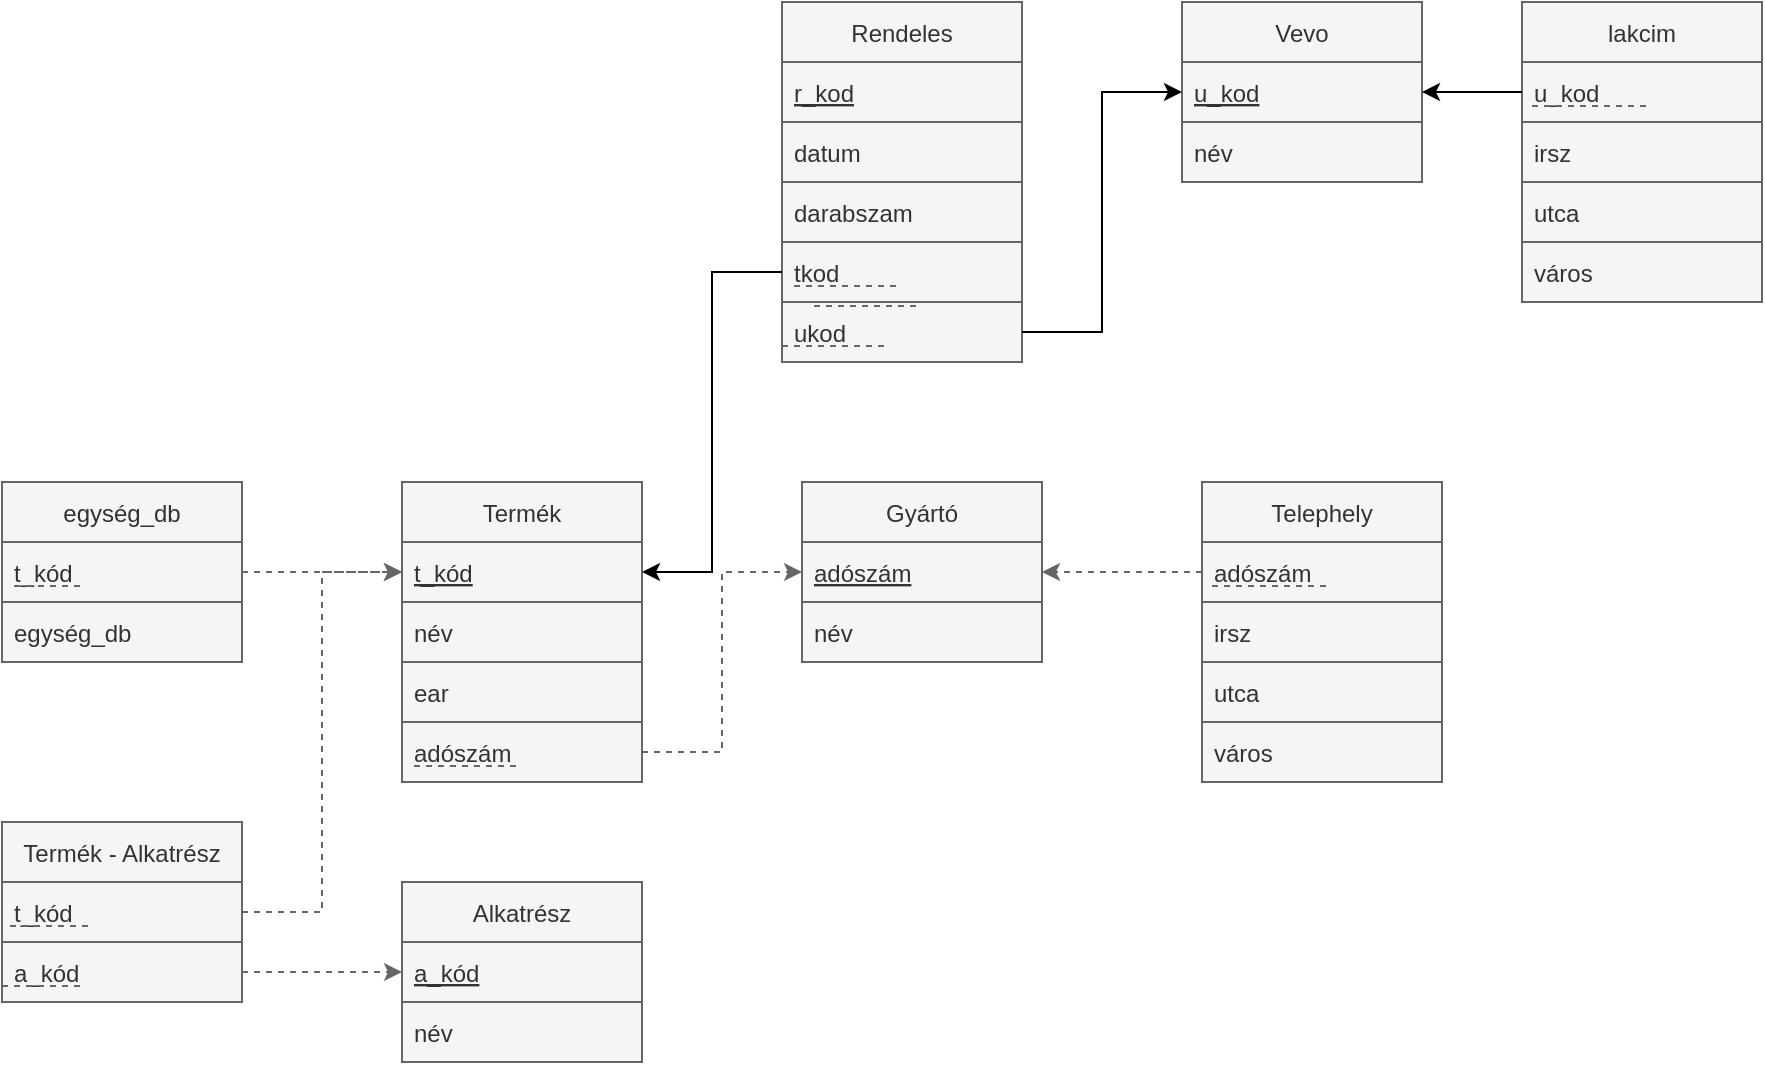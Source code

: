 <mxfile version="20.6.0" type="device"><diagram id="R2lEEEUBdFMjLlhIrx00" name="Page-1"><mxGraphModel dx="1038" dy="1685" grid="1" gridSize="10" guides="1" tooltips="1" connect="1" arrows="1" fold="1" page="1" pageScale="1" pageWidth="850" pageHeight="1100" math="0" shadow="0" extFonts="Permanent Marker^https://fonts.googleapis.com/css?family=Permanent+Marker"><root><mxCell id="0"/><mxCell id="1" parent="0"/><mxCell id="aCzXHq97U-e-ww67SKzb-83" value="Gyártó" style="swimlane;fontStyle=0;childLayout=stackLayout;horizontal=1;startSize=30;horizontalStack=0;resizeParent=1;resizeParentMax=0;resizeLast=0;collapsible=1;marginBottom=0;strokeColor=#666666;html=0;fillColor=#f5f5f5;fontColor=#333333;" parent="1" vertex="1"><mxGeometry x="480" y="40" width="120" height="90" as="geometry"/></mxCell><mxCell id="aCzXHq97U-e-ww67SKzb-84" value="adószám" style="text;strokeColor=#666666;fillColor=#f5f5f5;align=left;verticalAlign=middle;spacingLeft=4;spacingRight=4;overflow=hidden;points=[[0,0.5],[1,0.5]];portConstraint=eastwest;rotatable=0;html=0;fontStyle=4;fontColor=#333333;" parent="aCzXHq97U-e-ww67SKzb-83" vertex="1"><mxGeometry y="30" width="120" height="30" as="geometry"/></mxCell><mxCell id="aCzXHq97U-e-ww67SKzb-85" value="név" style="text;strokeColor=#666666;fillColor=#f5f5f5;align=left;verticalAlign=middle;spacingLeft=4;spacingRight=4;overflow=hidden;points=[[0,0.5],[1,0.5]];portConstraint=eastwest;rotatable=0;html=0;fontColor=#333333;" parent="aCzXHq97U-e-ww67SKzb-83" vertex="1"><mxGeometry y="60" width="120" height="30" as="geometry"/></mxCell><mxCell id="aCzXHq97U-e-ww67SKzb-87" value="Telephely" style="swimlane;fontStyle=0;childLayout=stackLayout;horizontal=1;startSize=30;horizontalStack=0;resizeParent=1;resizeParentMax=0;resizeLast=0;collapsible=1;marginBottom=0;strokeColor=#666666;html=0;fillColor=#f5f5f5;fontColor=#333333;" parent="1" vertex="1"><mxGeometry x="680" y="40" width="120" height="150" as="geometry"/></mxCell><mxCell id="aCzXHq97U-e-ww67SKzb-88" value="adószám" style="text;strokeColor=#666666;fillColor=#f5f5f5;align=left;verticalAlign=middle;spacingLeft=4;spacingRight=4;overflow=hidden;points=[[0,0.5],[1,0.5]];portConstraint=eastwest;rotatable=0;html=0;fontColor=#333333;" parent="aCzXHq97U-e-ww67SKzb-87" vertex="1"><mxGeometry y="30" width="120" height="30" as="geometry"/></mxCell><mxCell id="aCzXHq97U-e-ww67SKzb-91" value="" style="endArrow=none;dashed=1;html=1;rounded=0;fillColor=#f5f5f5;strokeColor=#666666;" parent="aCzXHq97U-e-ww67SKzb-87" edge="1"><mxGeometry width="50" height="50" relative="1" as="geometry"><mxPoint x="5" y="52" as="sourcePoint"/><mxPoint x="65" y="52" as="targetPoint"/></mxGeometry></mxCell><mxCell id="aCzXHq97U-e-ww67SKzb-89" value="irsz" style="text;strokeColor=#666666;fillColor=#f5f5f5;align=left;verticalAlign=middle;spacingLeft=4;spacingRight=4;overflow=hidden;points=[[0,0.5],[1,0.5]];portConstraint=eastwest;rotatable=0;html=0;fontColor=#333333;" parent="aCzXHq97U-e-ww67SKzb-87" vertex="1"><mxGeometry y="60" width="120" height="30" as="geometry"/></mxCell><mxCell id="aCzXHq97U-e-ww67SKzb-90" value="utca" style="text;strokeColor=#666666;fillColor=#f5f5f5;align=left;verticalAlign=middle;spacingLeft=4;spacingRight=4;overflow=hidden;points=[[0,0.5],[1,0.5]];portConstraint=eastwest;rotatable=0;html=0;fontColor=#333333;" parent="aCzXHq97U-e-ww67SKzb-87" vertex="1"><mxGeometry y="90" width="120" height="30" as="geometry"/></mxCell><mxCell id="aCzXHq97U-e-ww67SKzb-92" value="város" style="text;strokeColor=#666666;fillColor=#f5f5f5;align=left;verticalAlign=middle;spacingLeft=4;spacingRight=4;overflow=hidden;points=[[0,0.5],[1,0.5]];portConstraint=eastwest;rotatable=0;html=0;fontColor=#333333;" parent="aCzXHq97U-e-ww67SKzb-87" vertex="1"><mxGeometry y="120" width="120" height="30" as="geometry"/></mxCell><mxCell id="aCzXHq97U-e-ww67SKzb-93" style="edgeStyle=orthogonalEdgeStyle;rounded=0;orthogonalLoop=1;jettySize=auto;html=1;exitX=0;exitY=0.5;exitDx=0;exitDy=0;entryX=1;entryY=0.5;entryDx=0;entryDy=0;dashed=1;endArrow=classic;endFill=1;fillColor=#f5f5f5;strokeColor=#666666;" parent="1" source="aCzXHq97U-e-ww67SKzb-88" target="aCzXHq97U-e-ww67SKzb-84" edge="1"><mxGeometry relative="1" as="geometry"/></mxCell><mxCell id="aCzXHq97U-e-ww67SKzb-94" value="Termék" style="swimlane;fontStyle=0;childLayout=stackLayout;horizontal=1;startSize=30;horizontalStack=0;resizeParent=1;resizeParentMax=0;resizeLast=0;collapsible=1;marginBottom=0;strokeColor=#666666;html=0;fillColor=#f5f5f5;fontColor=#333333;" parent="1" vertex="1"><mxGeometry x="280" y="40" width="120" height="150" as="geometry"/></mxCell><mxCell id="aCzXHq97U-e-ww67SKzb-95" value="t_kód" style="text;strokeColor=#666666;fillColor=#f5f5f5;align=left;verticalAlign=middle;spacingLeft=4;spacingRight=4;overflow=hidden;points=[[0,0.5],[1,0.5]];portConstraint=eastwest;rotatable=0;html=0;fontStyle=4;fontColor=#333333;" parent="aCzXHq97U-e-ww67SKzb-94" vertex="1"><mxGeometry y="30" width="120" height="30" as="geometry"/></mxCell><mxCell id="aCzXHq97U-e-ww67SKzb-96" value="név" style="text;strokeColor=#666666;fillColor=#f5f5f5;align=left;verticalAlign=middle;spacingLeft=4;spacingRight=4;overflow=hidden;points=[[0,0.5],[1,0.5]];portConstraint=eastwest;rotatable=0;html=0;fontColor=#333333;" parent="aCzXHq97U-e-ww67SKzb-94" vertex="1"><mxGeometry y="60" width="120" height="30" as="geometry"/></mxCell><mxCell id="aCzXHq97U-e-ww67SKzb-97" value="ear" style="text;strokeColor=#666666;fillColor=#f5f5f5;align=left;verticalAlign=middle;spacingLeft=4;spacingRight=4;overflow=hidden;points=[[0,0.5],[1,0.5]];portConstraint=eastwest;rotatable=0;html=0;fontColor=#333333;" parent="aCzXHq97U-e-ww67SKzb-94" vertex="1"><mxGeometry y="90" width="120" height="30" as="geometry"/></mxCell><mxCell id="aCzXHq97U-e-ww67SKzb-105" value="adószám" style="text;strokeColor=#666666;fillColor=#f5f5f5;align=left;verticalAlign=middle;spacingLeft=4;spacingRight=4;overflow=hidden;points=[[0,0.5],[1,0.5]];portConstraint=eastwest;rotatable=0;html=0;fontColor=#333333;" parent="aCzXHq97U-e-ww67SKzb-94" vertex="1"><mxGeometry y="120" width="120" height="30" as="geometry"/></mxCell><mxCell id="aCzXHq97U-e-ww67SKzb-106" value="" style="endArrow=none;dashed=1;html=1;rounded=0;fillColor=#f5f5f5;strokeColor=#666666;" parent="aCzXHq97U-e-ww67SKzb-94" edge="1"><mxGeometry width="50" height="50" relative="1" as="geometry"><mxPoint x="6" y="142" as="sourcePoint"/><mxPoint x="60" y="142" as="targetPoint"/></mxGeometry></mxCell><mxCell id="aCzXHq97U-e-ww67SKzb-98" value="egység_db" style="swimlane;fontStyle=0;childLayout=stackLayout;horizontal=1;startSize=30;horizontalStack=0;resizeParent=1;resizeParentMax=0;resizeLast=0;collapsible=1;marginBottom=0;strokeColor=#666666;html=0;fillColor=#f5f5f5;fontColor=#333333;" parent="1" vertex="1"><mxGeometry x="80" y="40" width="120" height="90" as="geometry"/></mxCell><mxCell id="aCzXHq97U-e-ww67SKzb-99" value="t_kód" style="text;strokeColor=#666666;fillColor=#f5f5f5;align=left;verticalAlign=middle;spacingLeft=4;spacingRight=4;overflow=hidden;points=[[0,0.5],[1,0.5]];portConstraint=eastwest;rotatable=0;html=0;fontColor=#333333;" parent="aCzXHq97U-e-ww67SKzb-98" vertex="1"><mxGeometry y="30" width="120" height="30" as="geometry"/></mxCell><mxCell id="aCzXHq97U-e-ww67SKzb-102" value="" style="endArrow=none;dashed=1;html=1;rounded=0;fillColor=#f5f5f5;strokeColor=#666666;" parent="aCzXHq97U-e-ww67SKzb-98" edge="1"><mxGeometry width="50" height="50" relative="1" as="geometry"><mxPoint x="6" y="52" as="sourcePoint"/><mxPoint x="41" y="52" as="targetPoint"/></mxGeometry></mxCell><mxCell id="aCzXHq97U-e-ww67SKzb-100" value="egység_db" style="text;strokeColor=#666666;fillColor=#f5f5f5;align=left;verticalAlign=middle;spacingLeft=4;spacingRight=4;overflow=hidden;points=[[0,0.5],[1,0.5]];portConstraint=eastwest;rotatable=0;html=0;fontColor=#333333;" parent="aCzXHq97U-e-ww67SKzb-98" vertex="1"><mxGeometry y="60" width="120" height="30" as="geometry"/></mxCell><mxCell id="aCzXHq97U-e-ww67SKzb-103" style="edgeStyle=orthogonalEdgeStyle;rounded=0;orthogonalLoop=1;jettySize=auto;html=1;exitX=1;exitY=0.5;exitDx=0;exitDy=0;entryX=0;entryY=0.5;entryDx=0;entryDy=0;dashed=1;endArrow=classic;endFill=1;fillColor=#f5f5f5;strokeColor=#666666;" parent="1" source="aCzXHq97U-e-ww67SKzb-99" target="aCzXHq97U-e-ww67SKzb-95" edge="1"><mxGeometry relative="1" as="geometry"/></mxCell><mxCell id="aCzXHq97U-e-ww67SKzb-107" style="edgeStyle=orthogonalEdgeStyle;rounded=0;orthogonalLoop=1;jettySize=auto;html=1;exitX=1;exitY=0.5;exitDx=0;exitDy=0;entryX=0;entryY=0.5;entryDx=0;entryDy=0;dashed=1;endArrow=classic;endFill=1;fillColor=#f5f5f5;strokeColor=#666666;" parent="1" source="aCzXHq97U-e-ww67SKzb-105" target="aCzXHq97U-e-ww67SKzb-84" edge="1"><mxGeometry relative="1" as="geometry"/></mxCell><mxCell id="aCzXHq97U-e-ww67SKzb-108" value="Alkatrész" style="swimlane;fontStyle=0;childLayout=stackLayout;horizontal=1;startSize=30;horizontalStack=0;resizeParent=1;resizeParentMax=0;resizeLast=0;collapsible=1;marginBottom=0;strokeColor=#666666;html=0;fillColor=#f5f5f5;fontColor=#333333;" parent="1" vertex="1"><mxGeometry x="280" y="240" width="120" height="90" as="geometry"/></mxCell><mxCell id="aCzXHq97U-e-ww67SKzb-109" value="a_kód" style="text;strokeColor=#666666;fillColor=#f5f5f5;align=left;verticalAlign=middle;spacingLeft=4;spacingRight=4;overflow=hidden;points=[[0,0.5],[1,0.5]];portConstraint=eastwest;rotatable=0;html=0;fontStyle=4;fontColor=#333333;" parent="aCzXHq97U-e-ww67SKzb-108" vertex="1"><mxGeometry y="30" width="120" height="30" as="geometry"/></mxCell><mxCell id="aCzXHq97U-e-ww67SKzb-110" value="név" style="text;strokeColor=#666666;fillColor=#f5f5f5;align=left;verticalAlign=middle;spacingLeft=4;spacingRight=4;overflow=hidden;points=[[0,0.5],[1,0.5]];portConstraint=eastwest;rotatable=0;html=0;fontColor=#333333;" parent="aCzXHq97U-e-ww67SKzb-108" vertex="1"><mxGeometry y="60" width="120" height="30" as="geometry"/></mxCell><mxCell id="aCzXHq97U-e-ww67SKzb-112" value="Termék - Alkatrész" style="swimlane;fontStyle=0;childLayout=stackLayout;horizontal=1;startSize=30;horizontalStack=0;resizeParent=1;resizeParentMax=0;resizeLast=0;collapsible=1;marginBottom=0;strokeColor=#666666;html=0;fillColor=#f5f5f5;fontColor=#333333;" parent="1" vertex="1"><mxGeometry x="80" y="210" width="120" height="90" as="geometry"/></mxCell><mxCell id="aCzXHq97U-e-ww67SKzb-113" value="t_kód" style="text;strokeColor=#666666;fillColor=#f5f5f5;align=left;verticalAlign=middle;spacingLeft=4;spacingRight=4;overflow=hidden;points=[[0,0.5],[1,0.5]];portConstraint=eastwest;rotatable=0;html=0;fontColor=#333333;" parent="aCzXHq97U-e-ww67SKzb-112" vertex="1"><mxGeometry y="30" width="120" height="30" as="geometry"/></mxCell><mxCell id="aCzXHq97U-e-ww67SKzb-116" value="" style="endArrow=none;dashed=1;html=1;rounded=0;fillColor=#f5f5f5;strokeColor=#666666;" parent="aCzXHq97U-e-ww67SKzb-112" edge="1"><mxGeometry width="50" height="50" relative="1" as="geometry"><mxPoint x="4" y="52" as="sourcePoint"/><mxPoint x="45" y="52" as="targetPoint"/></mxGeometry></mxCell><mxCell id="aCzXHq97U-e-ww67SKzb-114" value="a_kód" style="text;strokeColor=#666666;fillColor=#f5f5f5;align=left;verticalAlign=middle;spacingLeft=4;spacingRight=4;overflow=hidden;points=[[0,0.5],[1,0.5]];portConstraint=eastwest;rotatable=0;html=0;fontColor=#333333;" parent="aCzXHq97U-e-ww67SKzb-112" vertex="1"><mxGeometry y="60" width="120" height="30" as="geometry"/></mxCell><mxCell id="aCzXHq97U-e-ww67SKzb-117" value="" style="endArrow=none;dashed=1;html=1;rounded=0;fillColor=#f5f5f5;strokeColor=#666666;" parent="aCzXHq97U-e-ww67SKzb-112" edge="1"><mxGeometry width="50" height="50" relative="1" as="geometry"><mxPoint y="82" as="sourcePoint"/><mxPoint x="41" y="82" as="targetPoint"/></mxGeometry></mxCell><mxCell id="aCzXHq97U-e-ww67SKzb-118" style="edgeStyle=orthogonalEdgeStyle;rounded=0;orthogonalLoop=1;jettySize=auto;html=1;exitX=1;exitY=0.5;exitDx=0;exitDy=0;entryX=0;entryY=0.5;entryDx=0;entryDy=0;dashed=1;endArrow=classic;endFill=1;fillColor=#f5f5f5;strokeColor=#666666;" parent="1" source="aCzXHq97U-e-ww67SKzb-113" target="aCzXHq97U-e-ww67SKzb-95" edge="1"><mxGeometry relative="1" as="geometry"/></mxCell><mxCell id="aCzXHq97U-e-ww67SKzb-119" style="edgeStyle=orthogonalEdgeStyle;rounded=0;orthogonalLoop=1;jettySize=auto;html=1;exitX=1;exitY=0.5;exitDx=0;exitDy=0;entryX=0;entryY=0.5;entryDx=0;entryDy=0;dashed=1;endArrow=classic;endFill=1;fillColor=#f5f5f5;strokeColor=#666666;" parent="1" source="aCzXHq97U-e-ww67SKzb-114" target="aCzXHq97U-e-ww67SKzb-109" edge="1"><mxGeometry relative="1" as="geometry"/></mxCell><mxCell id="TOxw5M9SBrcPqUPPA9eL-1" value="Rendeles" style="swimlane;fontStyle=0;childLayout=stackLayout;horizontal=1;startSize=30;horizontalStack=0;resizeParent=1;resizeParentMax=0;resizeLast=0;collapsible=1;marginBottom=0;strokeColor=#666666;html=0;fillColor=#f5f5f5;fontColor=#333333;" vertex="1" parent="1"><mxGeometry x="470" y="-200" width="120" height="180" as="geometry"/></mxCell><mxCell id="TOxw5M9SBrcPqUPPA9eL-2" value="r_kod" style="text;strokeColor=#666666;fillColor=#f5f5f5;align=left;verticalAlign=middle;spacingLeft=4;spacingRight=4;overflow=hidden;points=[[0,0.5],[1,0.5]];portConstraint=eastwest;rotatable=0;html=0;fontStyle=4;fontColor=#333333;" vertex="1" parent="TOxw5M9SBrcPqUPPA9eL-1"><mxGeometry y="30" width="120" height="30" as="geometry"/></mxCell><mxCell id="TOxw5M9SBrcPqUPPA9eL-3" value="datum" style="text;strokeColor=#666666;fillColor=#f5f5f5;align=left;verticalAlign=middle;spacingLeft=4;spacingRight=4;overflow=hidden;points=[[0,0.5],[1,0.5]];portConstraint=eastwest;rotatable=0;html=0;fontColor=#333333;" vertex="1" parent="TOxw5M9SBrcPqUPPA9eL-1"><mxGeometry y="60" width="120" height="30" as="geometry"/></mxCell><mxCell id="TOxw5M9SBrcPqUPPA9eL-4" value="darabszam" style="text;strokeColor=#666666;fillColor=#f5f5f5;align=left;verticalAlign=middle;spacingLeft=4;spacingRight=4;overflow=hidden;points=[[0,0.5],[1,0.5]];portConstraint=eastwest;rotatable=0;html=0;fontColor=#333333;" vertex="1" parent="TOxw5M9SBrcPqUPPA9eL-1"><mxGeometry y="90" width="120" height="30" as="geometry"/></mxCell><mxCell id="TOxw5M9SBrcPqUPPA9eL-5" value="tkod" style="text;strokeColor=#666666;fillColor=#f5f5f5;align=left;verticalAlign=middle;spacingLeft=4;spacingRight=4;overflow=hidden;points=[[0,0.5],[1,0.5]];portConstraint=eastwest;rotatable=0;html=0;fontColor=#333333;" vertex="1" parent="TOxw5M9SBrcPqUPPA9eL-1"><mxGeometry y="120" width="120" height="30" as="geometry"/></mxCell><mxCell id="TOxw5M9SBrcPqUPPA9eL-6" value="" style="endArrow=none;dashed=1;html=1;rounded=0;fillColor=#f5f5f5;strokeColor=#666666;" edge="1" parent="TOxw5M9SBrcPqUPPA9eL-1"><mxGeometry width="50" height="50" relative="1" as="geometry"><mxPoint x="6" y="142" as="sourcePoint"/><mxPoint x="60" y="142" as="targetPoint"/></mxGeometry></mxCell><mxCell id="TOxw5M9SBrcPqUPPA9eL-8" value="ukod" style="text;strokeColor=#666666;fillColor=#f5f5f5;align=left;verticalAlign=middle;spacingLeft=4;spacingRight=4;overflow=hidden;points=[[0,0.5],[1,0.5]];portConstraint=eastwest;rotatable=0;html=0;fontColor=#333333;" vertex="1" parent="TOxw5M9SBrcPqUPPA9eL-1"><mxGeometry y="150" width="120" height="30" as="geometry"/></mxCell><mxCell id="TOxw5M9SBrcPqUPPA9eL-10" value="" style="endArrow=none;dashed=1;html=1;rounded=0;fillColor=#f5f5f5;strokeColor=#666666;" edge="1" parent="TOxw5M9SBrcPqUPPA9eL-1"><mxGeometry width="50" height="50" relative="1" as="geometry"><mxPoint y="172" as="sourcePoint"/><mxPoint x="54" y="172" as="targetPoint"/></mxGeometry></mxCell><mxCell id="TOxw5M9SBrcPqUPPA9eL-7" style="edgeStyle=orthogonalEdgeStyle;rounded=0;orthogonalLoop=1;jettySize=auto;html=1;exitX=0;exitY=0.5;exitDx=0;exitDy=0;entryX=1;entryY=0.5;entryDx=0;entryDy=0;" edge="1" parent="1" source="TOxw5M9SBrcPqUPPA9eL-5" target="aCzXHq97U-e-ww67SKzb-95"><mxGeometry relative="1" as="geometry"/></mxCell><mxCell id="TOxw5M9SBrcPqUPPA9eL-9" value="" style="endArrow=none;dashed=1;html=1;rounded=0;fillColor=#f5f5f5;strokeColor=#666666;" edge="1" parent="1"><mxGeometry width="50" height="50" relative="1" as="geometry"><mxPoint x="486" y="-48" as="sourcePoint"/><mxPoint x="540" y="-48" as="targetPoint"/></mxGeometry></mxCell><mxCell id="TOxw5M9SBrcPqUPPA9eL-11" value="Vevo" style="swimlane;fontStyle=0;childLayout=stackLayout;horizontal=1;startSize=30;horizontalStack=0;resizeParent=1;resizeParentMax=0;resizeLast=0;collapsible=1;marginBottom=0;strokeColor=#666666;html=0;fillColor=#f5f5f5;fontColor=#333333;" vertex="1" parent="1"><mxGeometry x="670" y="-200" width="120" height="90" as="geometry"/></mxCell><mxCell id="TOxw5M9SBrcPqUPPA9eL-12" value="u_kod" style="text;strokeColor=#666666;fillColor=#f5f5f5;align=left;verticalAlign=middle;spacingLeft=4;spacingRight=4;overflow=hidden;points=[[0,0.5],[1,0.5]];portConstraint=eastwest;rotatable=0;html=0;fontStyle=4;fontColor=#333333;" vertex="1" parent="TOxw5M9SBrcPqUPPA9eL-11"><mxGeometry y="30" width="120" height="30" as="geometry"/></mxCell><mxCell id="TOxw5M9SBrcPqUPPA9eL-13" value="név" style="text;strokeColor=#666666;fillColor=#f5f5f5;align=left;verticalAlign=middle;spacingLeft=4;spacingRight=4;overflow=hidden;points=[[0,0.5],[1,0.5]];portConstraint=eastwest;rotatable=0;html=0;fontColor=#333333;" vertex="1" parent="TOxw5M9SBrcPqUPPA9eL-11"><mxGeometry y="60" width="120" height="30" as="geometry"/></mxCell><mxCell id="TOxw5M9SBrcPqUPPA9eL-17" style="edgeStyle=orthogonalEdgeStyle;rounded=0;orthogonalLoop=1;jettySize=auto;html=1;exitX=1;exitY=0.5;exitDx=0;exitDy=0;entryX=0;entryY=0.5;entryDx=0;entryDy=0;" edge="1" parent="1" source="TOxw5M9SBrcPqUPPA9eL-8" target="TOxw5M9SBrcPqUPPA9eL-11"><mxGeometry relative="1" as="geometry"/></mxCell><mxCell id="TOxw5M9SBrcPqUPPA9eL-18" value="lakcim" style="swimlane;fontStyle=0;childLayout=stackLayout;horizontal=1;startSize=30;horizontalStack=0;resizeParent=1;resizeParentMax=0;resizeLast=0;collapsible=1;marginBottom=0;strokeColor=#666666;html=0;fillColor=#f5f5f5;fontColor=#333333;" vertex="1" parent="1"><mxGeometry x="840" y="-200" width="120" height="150" as="geometry"/></mxCell><mxCell id="TOxw5M9SBrcPqUPPA9eL-19" value="u_kod" style="text;strokeColor=#666666;fillColor=#f5f5f5;align=left;verticalAlign=middle;spacingLeft=4;spacingRight=4;overflow=hidden;points=[[0,0.5],[1,0.5]];portConstraint=eastwest;rotatable=0;html=0;fontColor=#333333;" vertex="1" parent="TOxw5M9SBrcPqUPPA9eL-18"><mxGeometry y="30" width="120" height="30" as="geometry"/></mxCell><mxCell id="TOxw5M9SBrcPqUPPA9eL-20" value="" style="endArrow=none;dashed=1;html=1;rounded=0;fillColor=#f5f5f5;strokeColor=#666666;" edge="1" parent="TOxw5M9SBrcPqUPPA9eL-18"><mxGeometry width="50" height="50" relative="1" as="geometry"><mxPoint x="5" y="52" as="sourcePoint"/><mxPoint x="65" y="52" as="targetPoint"/></mxGeometry></mxCell><mxCell id="TOxw5M9SBrcPqUPPA9eL-21" value="irsz" style="text;strokeColor=#666666;fillColor=#f5f5f5;align=left;verticalAlign=middle;spacingLeft=4;spacingRight=4;overflow=hidden;points=[[0,0.5],[1,0.5]];portConstraint=eastwest;rotatable=0;html=0;fontColor=#333333;" vertex="1" parent="TOxw5M9SBrcPqUPPA9eL-18"><mxGeometry y="60" width="120" height="30" as="geometry"/></mxCell><mxCell id="TOxw5M9SBrcPqUPPA9eL-22" value="utca" style="text;strokeColor=#666666;fillColor=#f5f5f5;align=left;verticalAlign=middle;spacingLeft=4;spacingRight=4;overflow=hidden;points=[[0,0.5],[1,0.5]];portConstraint=eastwest;rotatable=0;html=0;fontColor=#333333;" vertex="1" parent="TOxw5M9SBrcPqUPPA9eL-18"><mxGeometry y="90" width="120" height="30" as="geometry"/></mxCell><mxCell id="TOxw5M9SBrcPqUPPA9eL-23" value="város" style="text;strokeColor=#666666;fillColor=#f5f5f5;align=left;verticalAlign=middle;spacingLeft=4;spacingRight=4;overflow=hidden;points=[[0,0.5],[1,0.5]];portConstraint=eastwest;rotatable=0;html=0;fontColor=#333333;" vertex="1" parent="TOxw5M9SBrcPqUPPA9eL-18"><mxGeometry y="120" width="120" height="30" as="geometry"/></mxCell><mxCell id="TOxw5M9SBrcPqUPPA9eL-24" style="edgeStyle=orthogonalEdgeStyle;rounded=0;orthogonalLoop=1;jettySize=auto;html=1;exitX=0;exitY=0.5;exitDx=0;exitDy=0;entryX=1;entryY=0.5;entryDx=0;entryDy=0;" edge="1" parent="1" source="TOxw5M9SBrcPqUPPA9eL-19" target="TOxw5M9SBrcPqUPPA9eL-11"><mxGeometry relative="1" as="geometry"/></mxCell></root></mxGraphModel></diagram></mxfile>